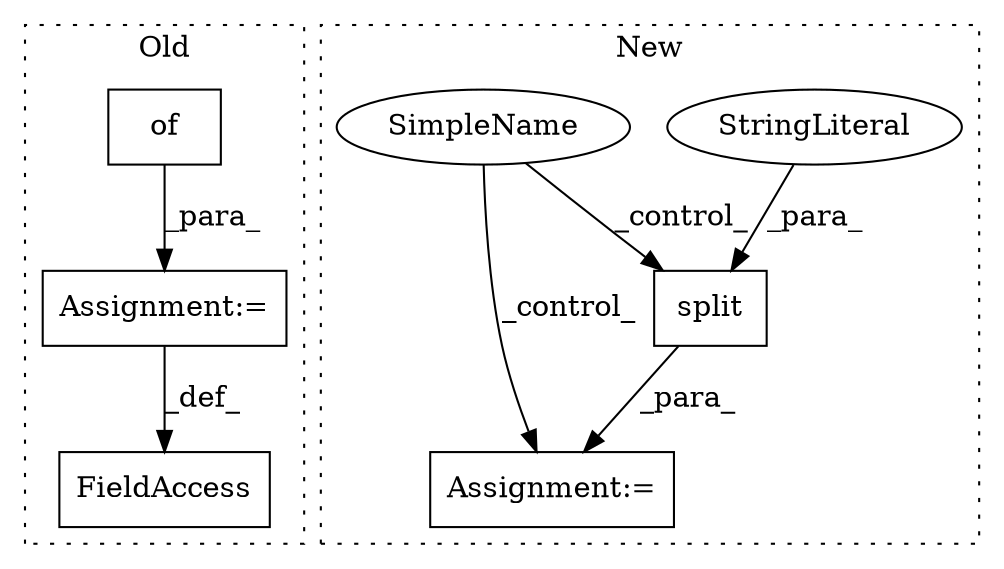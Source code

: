 digraph G {
subgraph cluster0 {
1 [label="of" a="32" s="144,892" l="3,1" shape="box"];
4 [label="FieldAccess" a="22" s="119" l="20" shape="box"];
7 [label="Assignment:=" a="7" s="139" l="1" shape="box"];
label = "Old";
style="dotted";
}
subgraph cluster1 {
2 [label="split" a="32" s="566,576" l="6,1" shape="box"];
3 [label="StringLiteral" a="45" s="572" l="4" shape="ellipse"];
5 [label="SimpleName" a="42" s="" l="" shape="ellipse"];
6 [label="Assignment:=" a="7" s="526" l="1" shape="box"];
label = "New";
style="dotted";
}
1 -> 7 [label="_para_"];
2 -> 6 [label="_para_"];
3 -> 2 [label="_para_"];
5 -> 2 [label="_control_"];
5 -> 6 [label="_control_"];
7 -> 4 [label="_def_"];
}